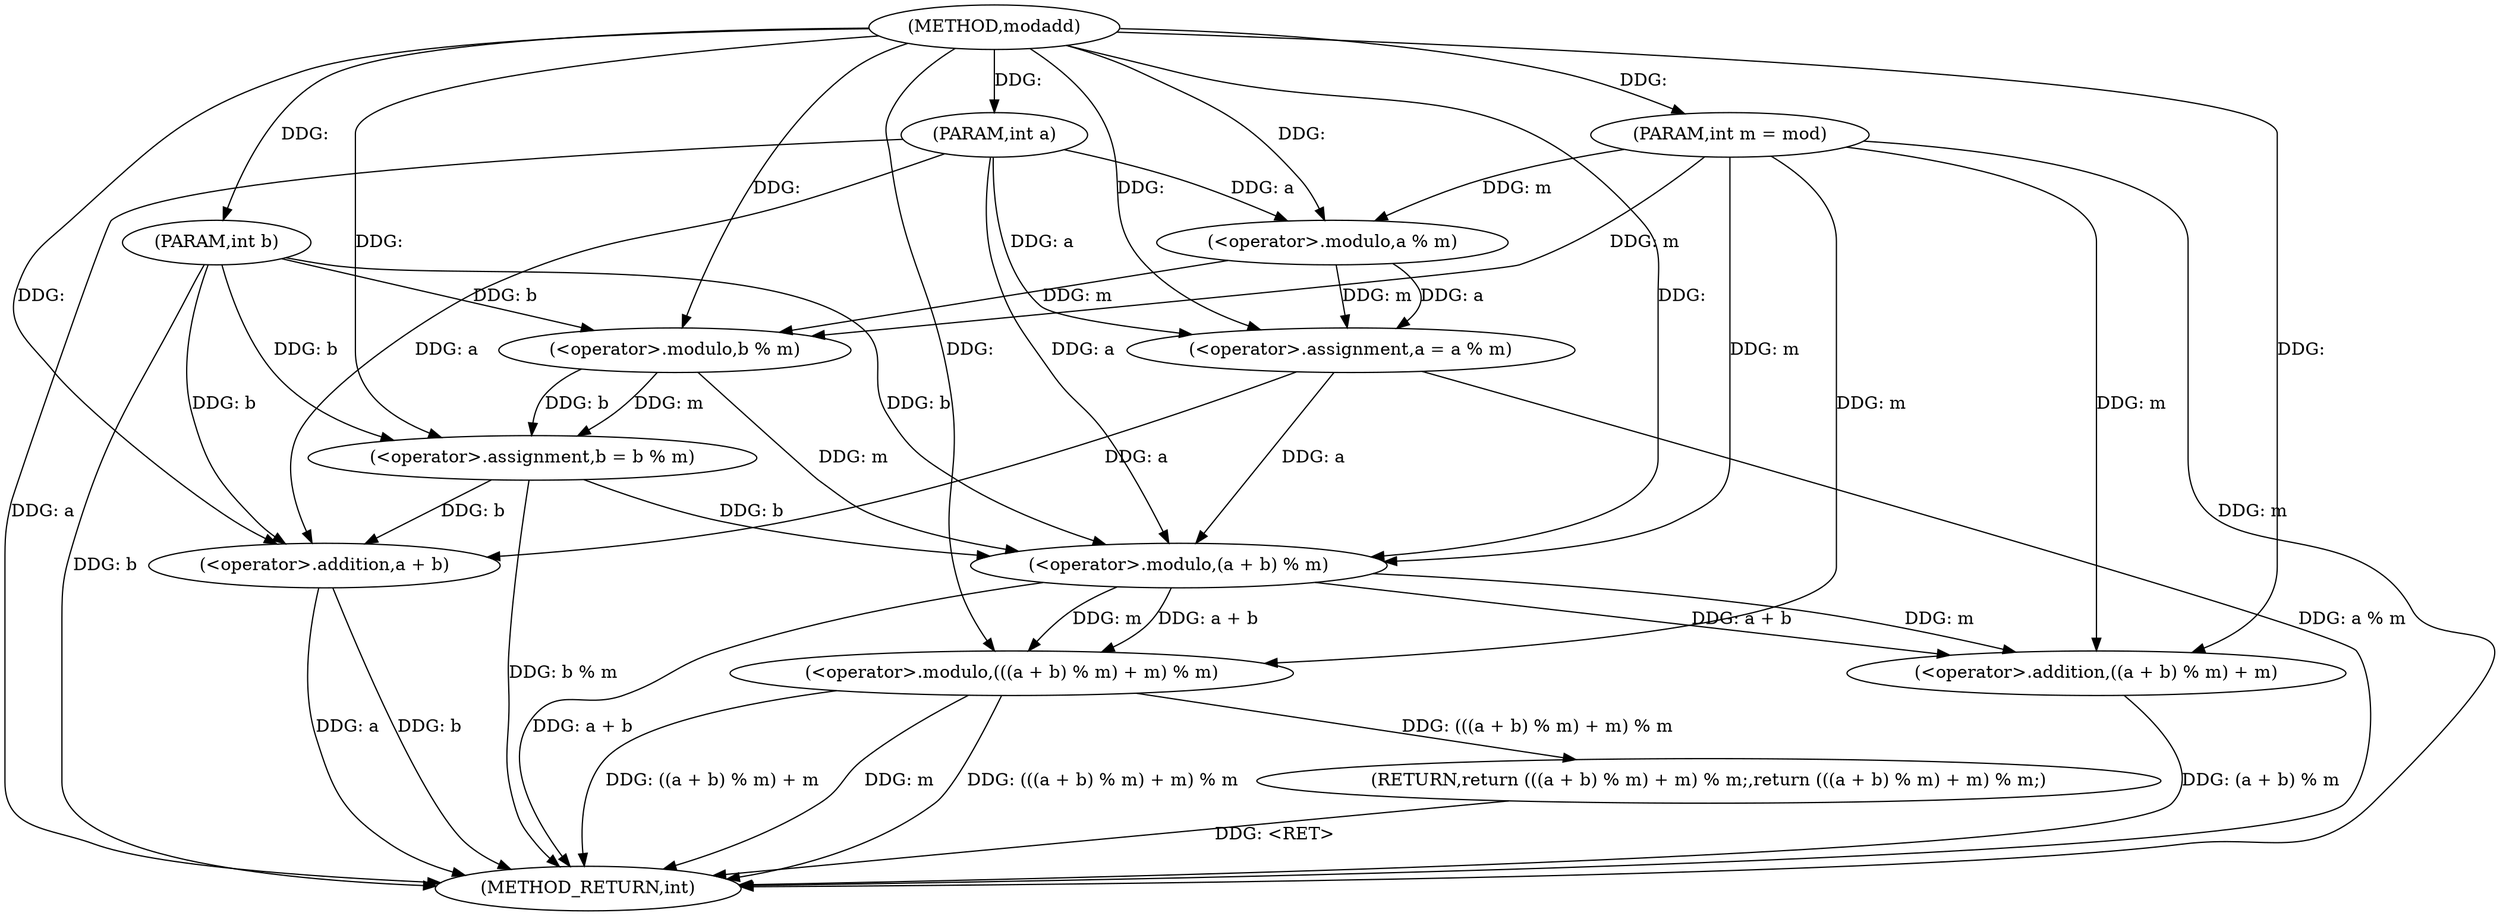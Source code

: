 digraph "modadd" {  
"1001388" [label = "(METHOD,modadd)" ]
"1001413" [label = "(METHOD_RETURN,int)" ]
"1001389" [label = "(PARAM,int a)" ]
"1001390" [label = "(PARAM,int b)" ]
"1001391" [label = "(PARAM,int m = mod)" ]
"1001393" [label = "(<operator>.assignment,a = a % m)" ]
"1001398" [label = "(<operator>.assignment,b = b % m)" ]
"1001403" [label = "(RETURN,return (((a + b) % m) + m) % m;,return (((a + b) % m) + m) % m;)" ]
"1001404" [label = "(<operator>.modulo,(((a + b) % m) + m) % m)" ]
"1001395" [label = "(<operator>.modulo,a % m)" ]
"1001400" [label = "(<operator>.modulo,b % m)" ]
"1001405" [label = "(<operator>.addition,((a + b) % m) + m)" ]
"1001406" [label = "(<operator>.modulo,(a + b) % m)" ]
"1001407" [label = "(<operator>.addition,a + b)" ]
  "1001389" -> "1001413"  [ label = "DDG: a"] 
  "1001390" -> "1001413"  [ label = "DDG: b"] 
  "1001391" -> "1001413"  [ label = "DDG: m"] 
  "1001393" -> "1001413"  [ label = "DDG: a % m"] 
  "1001398" -> "1001413"  [ label = "DDG: b % m"] 
  "1001407" -> "1001413"  [ label = "DDG: a"] 
  "1001407" -> "1001413"  [ label = "DDG: b"] 
  "1001406" -> "1001413"  [ label = "DDG: a + b"] 
  "1001405" -> "1001413"  [ label = "DDG: (a + b) % m"] 
  "1001404" -> "1001413"  [ label = "DDG: ((a + b) % m) + m"] 
  "1001404" -> "1001413"  [ label = "DDG: m"] 
  "1001404" -> "1001413"  [ label = "DDG: (((a + b) % m) + m) % m"] 
  "1001403" -> "1001413"  [ label = "DDG: <RET>"] 
  "1001388" -> "1001389"  [ label = "DDG: "] 
  "1001388" -> "1001390"  [ label = "DDG: "] 
  "1001388" -> "1001391"  [ label = "DDG: "] 
  "1001395" -> "1001393"  [ label = "DDG: m"] 
  "1001395" -> "1001393"  [ label = "DDG: a"] 
  "1001400" -> "1001398"  [ label = "DDG: m"] 
  "1001400" -> "1001398"  [ label = "DDG: b"] 
  "1001404" -> "1001403"  [ label = "DDG: (((a + b) % m) + m) % m"] 
  "1001389" -> "1001393"  [ label = "DDG: a"] 
  "1001388" -> "1001393"  [ label = "DDG: "] 
  "1001390" -> "1001398"  [ label = "DDG: b"] 
  "1001388" -> "1001398"  [ label = "DDG: "] 
  "1001389" -> "1001395"  [ label = "DDG: a"] 
  "1001388" -> "1001395"  [ label = "DDG: "] 
  "1001391" -> "1001395"  [ label = "DDG: m"] 
  "1001390" -> "1001400"  [ label = "DDG: b"] 
  "1001388" -> "1001400"  [ label = "DDG: "] 
  "1001395" -> "1001400"  [ label = "DDG: m"] 
  "1001391" -> "1001400"  [ label = "DDG: m"] 
  "1001406" -> "1001404"  [ label = "DDG: m"] 
  "1001391" -> "1001404"  [ label = "DDG: m"] 
  "1001388" -> "1001404"  [ label = "DDG: "] 
  "1001406" -> "1001404"  [ label = "DDG: a + b"] 
  "1001406" -> "1001405"  [ label = "DDG: a + b"] 
  "1001406" -> "1001405"  [ label = "DDG: m"] 
  "1001391" -> "1001405"  [ label = "DDG: m"] 
  "1001388" -> "1001405"  [ label = "DDG: "] 
  "1001398" -> "1001406"  [ label = "DDG: b"] 
  "1001390" -> "1001406"  [ label = "DDG: b"] 
  "1001388" -> "1001406"  [ label = "DDG: "] 
  "1001393" -> "1001406"  [ label = "DDG: a"] 
  "1001389" -> "1001406"  [ label = "DDG: a"] 
  "1001400" -> "1001406"  [ label = "DDG: m"] 
  "1001391" -> "1001406"  [ label = "DDG: m"] 
  "1001393" -> "1001407"  [ label = "DDG: a"] 
  "1001389" -> "1001407"  [ label = "DDG: a"] 
  "1001388" -> "1001407"  [ label = "DDG: "] 
  "1001398" -> "1001407"  [ label = "DDG: b"] 
  "1001390" -> "1001407"  [ label = "DDG: b"] 
}
